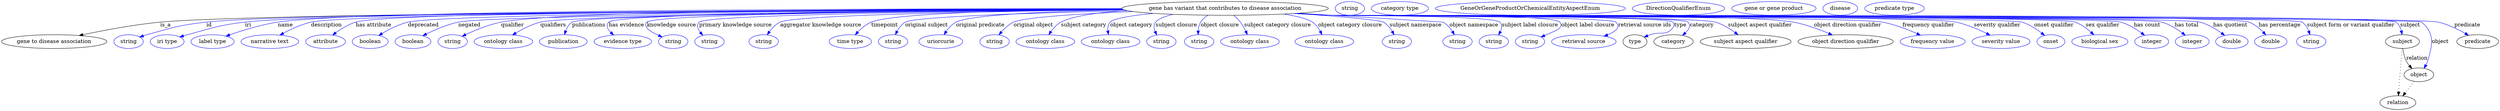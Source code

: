 digraph {
	graph [bb="0,0,6537.4,283"];
	node [label="\N"];
	"gene has variant that contributes to disease association"	[height=0.5,
		label="gene has variant that contributes to disease association",
		pos="3202.8,265",
		width=7.5104];
	"gene to disease association"	[height=0.5,
		pos="137.79,178",
		width=3.8274];
	"gene has variant that contributes to disease association" -> "gene to disease association"	[label=is_a,
		lp="428.79,221.5",
		pos="e,202.84,193.9 2933.6,263.17 2283,260.79 660.38,252.54 414.79,229 345.87,222.39 268.39,207.78 212.94,196.05"];
	id	[color=blue,
		height=0.5,
		label=string,
		pos="331.79,178",
		width=1.0652];
	"gene has variant that contributes to disease association" -> id	[color=blue,
		label=id,
		lp="542.79,221.5",
		pos="e,360.78,189.96 2933.1,263.45 2302.9,261.74 768.85,254.93 535.79,229 465.35,221.16 448,215.2 379.79,196 376.68,195.13 373.49,194.15 \
370.29,193.13",
		style=solid];
	iri	[color=blue,
		height=0.5,
		label="iri type",
		pos="432.79,178",
		width=1.2277];
	"gene has variant that contributes to disease association" -> iri	[color=blue,
		label=iri,
		lp="644.79,221.5",
		pos="e,465.72,190.1 2933.4,263.4 2321,261.59 859.72,254.62 636.79,229 568.54,221.16 552.12,213.84 485.79,196 482.42,195.09 478.95,194.11 \
475.47,193.08",
		style=solid];
	name	[color=blue,
		height=0.5,
		label="label type",
		pos="551.79,178",
		width=1.5707];
	"gene has variant that contributes to disease association" -> name	[color=blue,
		label=name,
		lp="742.79,221.5",
		pos="e,586.86,192.29 2932.3,264.3 2334.4,264.38 936.06,261.08 722.79,229 678.94,222.41 630.58,207.52 596.51,195.69",
		style=solid];
	description	[color=blue,
		height=0.5,
		label="narrative text",
		pos="701.79,178",
		width=2.0943];
	"gene has variant that contributes to disease association" -> description	[color=blue,
		label=description,
		lp="849.29,221.5",
		pos="e,727.92,195.05 2933.7,263.09 2329.7,260.63 910.62,252.4 808.79,229 783.49,223.19 757.04,210.89 736.77,199.95",
		style=solid];
	"has attribute"	[color=blue,
		height=0.5,
		label=attribute,
		pos="846.79,178",
		width=1.4443];
	"gene has variant that contributes to disease association" -> "has attribute"	[color=blue,
		label="has attribute",
		lp="972.79,221.5",
		pos="e,865.43,195.01 2932.8,263.76 2350.3,262.69 1020.3,257.18 925.79,229 906.8,223.34 887.97,211.71 873.45,201.09",
		style=solid];
	deprecated	[color=blue,
		height=0.5,
		label=boolean,
		pos="963.79,178",
		width=1.2999];
	"gene has variant that contributes to disease association" -> deprecated	[color=blue,
		label=deprecated,
		lp="1103.3,221.5",
		pos="e,986.23,194.06 2934.4,262.81 2379.9,259.9 1151.9,251.01 1062.8,229 1038.7,223.05 1013.8,210.42 994.94,199.34",
		style=solid];
	negated	[color=blue,
		height=0.5,
		label=boolean,
		pos="1075.8,178",
		width=1.2999];
	"gene has variant that contributes to disease association" -> negated	[color=blue,
		label=negated,
		lp="1222.8,221.5",
		pos="e,1101.6,193.34 2936,262.05 2408.8,257.81 1277.3,246.73 1193.8,229 1164.5,222.79 1133.4,209.31 1110.5,197.91",
		style=solid];
	qualifier	[color=blue,
		height=0.5,
		label=string,
		pos="1178.8,178",
		width=1.0652];
	"gene has variant that contributes to disease association" -> qualifier	[color=blue,
		label=qualifier,
		lp="1335.8,221.5",
		pos="e,1203.8,191.92 2932.1,264.33 2445.9,264.12 1460.5,259.84 1305.8,229 1273,222.47 1237.8,207.97 1212.8,196.25",
		style=solid];
	qualifiers	[color=blue,
		height=0.5,
		label="ontology class",
		pos="1311.8,178",
		width=2.1304];
	"gene has variant that contributes to disease association" -> qualifiers	[color=blue,
		label=qualifiers,
		lp="1442.3,221.5",
		pos="e,1335.7,195.25 2936.1,261.97 2454.2,257.85 1481.3,247.33 1408.8,229 1386.1,223.26 1362.7,211.43 1344.6,200.71",
		style=solid];
	publications	[color=blue,
		height=0.5,
		label=publication,
		pos="1468.8,178",
		width=1.7332];
	"gene has variant that contributes to disease association" -> publications	[color=blue,
		label=publications,
		lp="1535.8,221.5",
		pos="e,1471.9,196.47 2935.5,262.15 2461.7,258.38 1521.5,248.46 1491.8,229 1483.8,223.75 1478.5,214.94 1475.1,206.17",
		style=solid];
	"has evidence"	[color=blue,
		height=0.5,
		label="evidence type",
		pos="1624.8,178",
		width=2.0943];
	"gene has variant that contributes to disease association" -> "has evidence"	[color=blue,
		label="has evidence",
		lp="1634.3,221.5",
		pos="e,1600.7,195.2 2934,262.93 2480.8,260.48 1611,252.69 1587.8,229 1579.8,220.84 1584.7,210.89 1593.3,202.02",
		style=solid];
	"knowledge source"	[color=blue,
		height=0.5,
		label=string,
		pos="1756.8,178",
		width=1.0652];
	"gene has variant that contributes to disease association" -> "knowledge source"	[color=blue,
		label="knowledge source",
		lp="1752.3,221.5",
		pos="e,1727.9,190.05 2934.9,262.52 2505.6,259.51 1709.2,250.96 1687.8,229 1683.1,224.23 1684.3,219.68 1687.8,214 1691.6,207.77 1704.7,\
200.51 1718.4,194.22",
		style=solid];
	"primary knowledge source"	[color=blue,
		height=0.5,
		label=string,
		pos="1851.8,178",
		width=1.0652];
	"gene has variant that contributes to disease association" -> "primary knowledge source"	[color=blue,
		label="primary knowledge source",
		lp="1919.8,221.5",
		pos="e,1834.2,194.4 2936.4,261.88 2541.3,258.08 1843.9,248.62 1824.8,229 1817.3,221.35 1821,211.23 1827.7,202.09",
		style=solid];
	"aggregator knowledge source"	[color=blue,
		height=0.5,
		label=string,
		pos="1993.8,178",
		width=1.0652];
	"gene has variant that contributes to disease association" -> "aggregator knowledge source"	[color=blue,
		label="aggregator knowledge source",
		lp="2143.3,221.5",
		pos="e,2003,195.75 2937.8,261.43 2606.2,257.42 2076.7,248.07 2036.8,229 2025.4,223.58 2015.9,213.61 2008.7,203.99",
		style=solid];
	timepoint	[color=blue,
		height=0.5,
		label="time type",
		pos="2220.8,178",
		width=1.5346];
	"gene has variant that contributes to disease association" -> timepoint	[color=blue,
		label=timepoint,
		lp="2310.8,221.5",
		pos="e,2233.7,195.79 2933.8,263.19 2681.8,260.92 2335.4,253.33 2275.8,229 2262.4,223.53 2250.2,213.27 2240.7,203.46",
		style=solid];
	"original subject"	[color=blue,
		height=0.5,
		label=string,
		pos="2332.8,178",
		width=1.0652];
	"gene has variant that contributes to disease association" -> "original subject"	[color=blue,
		label="original subject",
		lp="2420.8,221.5",
		pos="e,2338.8,196.07 2947.5,259.03 2710.3,253.53 2390,243.49 2364.8,229 2355.4,223.61 2348.3,214.23 2343.3,205.04",
		style=solid];
	"original predicate"	[color=blue,
		height=0.5,
		label=uriorcurie,
		pos="2457.8,178",
		width=1.5887];
	"gene has variant that contributes to disease association" -> "original predicate"	[color=blue,
		label="original predicate",
		lp="2561.3,221.5",
		pos="e,2466.4,196.13 2938.1,261.29 2754.8,257.64 2537,249.07 2497.8,229 2487.2,223.57 2478.4,213.93 2471.9,204.54",
		style=solid];
	"original object"	[color=blue,
		height=0.5,
		label=string,
		pos="2598.8,178",
		width=1.0652];
	"gene has variant that contributes to disease association" -> "original object"	[color=blue,
		label="original object",
		lp="2700.3,221.5",
		pos="e,2610.3,195.65 2962.6,256.68 2826.7,251.14 2678,242.2 2648.8,229 2636.4,223.39 2625.3,213.26 2616.8,203.57",
		style=solid];
	"subject category"	[color=blue,
		height=0.5,
		label="ontology class",
		pos="2731.8,178",
		width=2.1304];
	"gene has variant that contributes to disease association" -> "subject category"	[color=blue,
		label="subject category",
		lp="2832.3,221.5",
		pos="e,2740.8,196 2945,259.55 2872.4,254.68 2804.5,245.6 2772.8,229 2762.1,223.42 2753.2,213.74 2746.4,204.38",
		style=solid];
	"object category"	[color=blue,
		height=0.5,
		label="ontology class",
		pos="2902.8,178",
		width=2.1304];
	"gene has variant that contributes to disease association" -> "object category"	[color=blue,
		label="object category",
		lp="2957.3,221.5",
		pos="e,2897.1,196.32 3015.5,252 2959.6,246.5 2910.6,238.95 2901.8,229 2896.3,222.89 2895,214.51 2895.6,206.35",
		style=solid];
	"subject closure"	[color=blue,
		height=0.5,
		label=string,
		pos="3035.8,178",
		width=1.0652];
	"gene has variant that contributes to disease association" -> "subject closure"	[color=blue,
		label="subject closure",
		lp="3075.3,221.5",
		pos="e,3023.8,195.4 3066.4,249.38 3045.3,244.42 3028.1,237.81 3020.8,229 3015.1,222.1 3016,213.07 3019.3,204.59",
		style=solid];
	"object closure"	[color=blue,
		height=0.5,
		label=string,
		pos="3134.8,178",
		width=1.0652];
	"gene has variant that contributes to disease association" -> "object closure"	[color=blue,
		label="object closure",
		lp="3188.8,221.5",
		pos="e,3132.3,196.04 3158.2,247.2 3150.6,242.43 3143.6,236.44 3138.8,229 3134.4,222.29 3132.7,213.97 3132.2,206.05",
		style=solid];
	"subject category closure"	[color=blue,
		height=0.5,
		label="ontology class",
		pos="3267.8,178",
		width=2.1304];
	"gene has variant that contributes to disease association" -> "subject category closure"	[color=blue,
		label="subject category closure",
		lp="3340.3,221.5",
		pos="e,3261.2,196.16 3225.4,246.87 3231.5,241.57 3237.8,235.43 3242.8,229 3248.3,221.9 3253.1,213.41 3256.9,205.46",
		style=solid];
	"object category closure"	[color=blue,
		height=0.5,
		label="ontology class",
		pos="3462.8,178",
		width=2.1304];
	"gene has variant that contributes to disease association" -> "object category closure"	[color=blue,
		label="object category closure",
		lp="3530.3,221.5",
		pos="e,3456.6,196.12 3356.7,250.16 3389.2,245.03 3417.9,238.14 3431.8,229 3440.5,223.23 3447.2,214.08 3452.1,205.17",
		style=solid];
	"subject namespace"	[color=blue,
		height=0.5,
		label=string,
		pos="3652.8,178",
		width=1.0652];
	"gene has variant that contributes to disease association" -> "subject namespace"	[color=blue,
		label="subject namespace",
		lp="3701.8,221.5",
		pos="e,3645.7,195.94 3388.3,251.87 3493.9,244.36 3607.3,235.05 3617.8,229 3627.4,223.45 3635.1,214.04 3640.7,204.87",
		style=solid];
	"object namespace"	[color=blue,
		height=0.5,
		label=string,
		pos="3811.8,178",
		width=1.0652];
	"gene has variant that contributes to disease association" -> "object namespace"	[color=blue,
		label="object namespace",
		lp="3854.8,221.5",
		pos="e,3803.7,196.06 3395.1,252.33 3560.7,242.26 3773.3,229.29 3773.8,229 3784,223.55 3792.3,214.02 3798.5,204.74",
		style=solid];
	"subject label closure"	[color=blue,
		height=0.5,
		label=string,
		pos="3906.8,178",
		width=1.0652];
	"gene has variant that contributes to disease association" -> "subject label closure"	[color=blue,
		label="subject label closure",
		lp="4001.8,221.5",
		pos="e,3919.4,195.29 3391,252.06 3421.7,250.26 3453.1,248.51 3482.8,247 3507.2,245.76 3905.8,246.65 3922.8,229 3929.3,222.27 3928,212.92 \
3924.1,204.12",
		style=solid];
	"object label closure"	[color=blue,
		height=0.5,
		label=string,
		pos="4001.8,178",
		width=1.0652];
	"gene has variant that contributes to disease association" -> "object label closure"	[color=blue,
		label="object label closure",
		lp="4153.3,221.5",
		pos="e,4030.6,190.14 3388.8,251.91 3420.1,250.1 3452.4,248.38 3482.8,247 3515.9,245.49 4056.7,252.81 4079.8,229 4084.4,224.22 4083.4,\
219.6 4079.8,214 4077.3,210.08 4058.4,201.57 4039.8,193.92",
		style=solid];
	"retrieval source ids"	[color=blue,
		height=0.5,
		label="retrieval source",
		pos="4142.8,178",
		width=2.347];
	"gene has variant that contributes to disease association" -> "retrieval source ids"	[color=blue,
		label="retrieval source ids",
		lp="4302.3,221.5",
		pos="e,4195.6,192.14 3387.6,251.82 3419.4,250 3452,248.31 3482.8,247 3503.4,246.12 4212.3,243.79 4226.8,229 4240.1,215.35 4225.6,204.05 \
4205,195.67",
		style=solid];
	type	[height=0.5,
		pos="4276.8,178",
		width=0.86659];
	"gene has variant that contributes to disease association" -> type	[color=blue,
		label=type,
		lp="4395.8,221.5",
		pos="e,4300.9,189.44 3386.5,251.78 3418.6,249.95 3451.6,248.26 3482.8,247 3507.6,246 4358.4,246.72 4375.8,229 4380.5,224.24 4379.7,219.37 \
4375.8,214 4359.8,192.27 4343.2,205.18 4317.8,196 4315.4,195.13 4312.9,194.2 4310.4,193.24",
		style=solid];
	category	[height=0.5,
		pos="4377.8,178",
		width=1.4263];
	"gene has variant that contributes to disease association" -> category	[color=blue,
		label=category,
		lp="4452.3,221.5",
		pos="e,4401.3,194.23 3386.5,251.76 3418.6,249.93 3451.6,248.25 3482.8,247 3508.7,245.96 4397.6,247.51 4415.8,229 4424.2,220.44 4418.4,\
210.01 4409,200.89",
		style=solid];
	"subject aspect qualifier"	[height=0.5,
		pos="4565.8,178",
		width=3.3039];
	"gene has variant that contributes to disease association" -> "subject aspect qualifier"	[color=blue,
		label="subject aspect qualifier",
		lp="4604.3,221.5",
		pos="e,4546.2,195.98 3386.1,251.74 3418.3,249.91 3451.5,248.23 3482.8,247 3538.6,244.81 4434.3,245.18 4487.8,229 4505.9,223.52 4523.8,\
212.52 4537.9,202.24",
		style=solid];
	"object direction qualifier"	[height=0.5,
		pos="4827.8,178",
		width=3.4664];
	"gene has variant that contributes to disease association" -> "object direction qualifier"	[color=blue,
		label="object direction qualifier",
		lp="4833.8,221.5",
		pos="e,4793.2,195.42 3385.4,251.71 3417.8,249.87 3451.3,248.19 3482.8,247 3617,241.93 4559.7,253.53 4691.8,229 4723.6,223.09 4757.8,210.49 \
4784,199.41",
		style=solid];
	"frequency qualifier"	[color=blue,
		height=0.5,
		label="frequency value",
		pos="5055.8,178",
		width=2.3651];
	"gene has variant that contributes to disease association" -> "frequency qualifier"	[color=blue,
		label="frequency qualifier",
		lp="5045.8,221.5",
		pos="e,5024.1,194.83 3385,251.66 3417.5,249.82 3451.2,248.16 3482.8,247 3562.9,244.07 4847.1,244.13 4925.8,229 4956.7,223.05 4989.9,210.2 \
5014.9,199.01",
		style=solid];
	"severity qualifier"	[color=blue,
		height=0.5,
		label="severity value",
		pos="5234.8,178",
		width=2.1123];
	"gene has variant that contributes to disease association" -> "severity qualifier"	[color=blue,
		label="severity qualifier",
		lp="5225.8,221.5",
		pos="e,5206.5,194.84 3384.6,251.65 3417.3,249.8 3451,248.14 3482.8,247 3573.6,243.75 5028.9,247.71 5117.8,229 5145.6,223.15 5175,210.55 \
5197.4,199.47",
		style=solid];
	"onset qualifier"	[color=blue,
		height=0.5,
		label=onset,
		pos="5364.8,178",
		width=1.011];
	"gene has variant that contributes to disease association" -> "onset qualifier"	[color=blue,
		label="onset qualifier",
		lp="5373.3,221.5",
		pos="e,5348.4,194.3 3384.2,251.64 3417,249.79 3450.9,248.13 3482.8,247 3533,245.23 5242.8,243.94 5290.8,229 5309.1,223.31 5326.9,211.49 \
5340.5,200.77",
		style=solid];
	"sex qualifier"	[color=blue,
		height=0.5,
		label="biological sex",
		pos="5492.8,178",
		width=2.0401];
	"gene has variant that contributes to disease association" -> "sex qualifier"	[color=blue,
		label="sex qualifier",
		lp="5500.8,221.5",
		pos="e,5477.5,195.74 3384.2,251.62 3417,249.77 3450.9,248.11 3482.8,247 3536.8,245.11 5377.8,246.84 5428.8,229 5444.3,223.6 5458.9,212.8 \
5470.2,202.61",
		style=solid];
	"has count"	[color=blue,
		height=0.5,
		label=integer,
		pos="5628.8,178",
		width=1.2277];
	"gene has variant that contributes to disease association" -> "has count"	[color=blue,
		label="has count",
		lp="5616.8,221.5",
		pos="e,5610.5,194.57 3383.8,251.63 3416.8,249.77 3450.8,248.11 3482.8,247 3540.1,245.01 5493.7,245.06 5548.8,229 5568.2,223.33 5587.6,\
211.46 5602.4,200.71",
		style=solid];
	"has total"	[color=blue,
		height=0.5,
		label=integer,
		pos="5734.8,178",
		width=1.2277];
	"gene has variant that contributes to disease association" -> "has total"	[color=blue,
		label="has total",
		lp="5720.3,221.5",
		pos="e,5716.8,194.57 3383.8,251.62 3416.8,249.76 3450.8,248.1 3482.8,247 3543.1,244.92 5597.9,246.05 5655.8,229 5675.1,223.33 5694.1,\
211.46 5708.7,200.71",
		style=solid];
	"has quotient"	[color=blue,
		height=0.5,
		label=double,
		pos="5838.8,178",
		width=1.1735];
	"gene has variant that contributes to disease association" -> "has quotient"	[color=blue,
		label="has quotient",
		lp="5834.8,221.5",
		pos="e,5820.1,194.33 3383.8,251.61 3416.8,249.75 3450.8,248.1 3482.8,247 3545.9,244.84 5695,246.15 5755.8,229 5776,223.31 5796.1,211.32 \
5811.6,200.51",
		style=solid];
	"has percentage"	[color=blue,
		height=0.5,
		label=double,
		pos="5940.8,178",
		width=1.1735];
	"gene has variant that contributes to disease association" -> "has percentage"	[color=blue,
		label="has percentage",
		lp="5963.8,221.5",
		pos="e,5927.8,195.46 3383.8,251.6 3416.8,249.74 3450.8,248.09 3482.8,247 3549.4,244.73 5821.5,252.73 5883.8,229 5897.9,223.63 5910.8,\
213.02 5920.8,202.96",
		style=solid];
	"subject form or variant qualifier"	[color=blue,
		height=0.5,
		label=string,
		pos="6046.8,178",
		width=1.0652];
	"gene has variant that contributes to disease association" -> "subject form or variant qualifier"	[color=blue,
		label="subject form or variant qualifier",
		lp="6150.3,221.5",
		pos="e,6043.5,196.05 3383.5,251.61 3416.5,249.75 3450.7,248.09 3482.8,247 3518,245.81 5993,247.89 6022.8,229 6031.1,223.7 6036.7,214.59 \
6040.3,205.59",
		style=solid];
	subject	[height=0.5,
		pos="6285.8,178",
		width=1.2277];
	"gene has variant that contributes to disease association" -> subject	[color=blue,
		label=subject,
		lp="6305.8,221.5",
		pos="e,6284.8,196.36 3383.5,251.59 3416.5,249.73 3450.7,248.08 3482.8,247 3521.5,245.7 6237.4,251.63 6268.8,229 6276.2,223.68 6280.4,\
214.98 6282.8,206.31",
		style=solid];
	object	[height=0.5,
		pos="6328.8,91",
		width=1.0832];
	"gene has variant that contributes to disease association" -> object	[color=blue,
		label=object,
		lp="6384.8,178",
		pos="e,6342.2,108.09 3383.5,251.58 3416.5,249.73 3450.7,248.08 3482.8,247 3502.6,246.34 6320.6,241.73 6335.8,229 6371,199.52 6364.9,170.96 \
6351.8,127 6350.8,123.55 6349.3,120.13 6347.5,116.85",
		style=solid];
	predicate	[height=0.5,
		pos="6482.8,178",
		width=1.5165];
	"gene has variant that contributes to disease association" -> predicate	[color=blue,
		label=predicate,
		lp="6455.8,221.5",
		pos="e,6459,194.38 3383.5,251.58 3416.5,249.72 3450.7,248.07 3482.8,247 3563.2,244.31 6301.4,247.27 6379.8,229 6404.7,223.19 6430.6,210.6 \
6450.2,199.5",
		style=solid];
	association_type	[color=blue,
		height=0.5,
		label=string,
		pos="3529.8,265",
		width=1.0652];
	association_category	[color=blue,
		height=0.5,
		label="category type",
		pos="3660.8,265",
		width=2.0762];
	"gene to disease or phenotypic feature association_subject aspect qualifier"	[color=blue,
		height=0.5,
		label=GeneOrGeneProductOrChemicalEntityAspectEnum,
		pos="4002.8,265",
		width=6.9147];
	"gene to disease or phenotypic feature association_object direction qualifier"	[color=blue,
		height=0.5,
		label=DirectionQualifierEnum,
		pos="4390.8,265",
		width=3.358];
	subject -> object	[label=relation,
		lp="6323.8,134.5",
		pos="e,6310.9,107.23 6286.9,159.55 6288.1,149.57 6290.6,137.07 6295.8,127 6298,122.68 6300.9,118.52 6304.1,114.66"];
	relation	[height=0.5,
		pos="6273.8,18",
		width=1.2999];
	subject -> relation	[pos="e,6275.1,36.188 6284.5,159.79 6282.4,132.48 6278.3,78.994 6275.9,46.38",
		style=dotted];
	"gene has variant that contributes to disease association_subject"	[color=blue,
		height=0.5,
		label="gene or gene product",
		pos="4639.8,265",
		width=3.0692];
	object -> relation	[pos="e,6286.6,35.54 6316.3,73.889 6309.4,64.939 6300.6,53.617 6292.8,43.584",
		style=dotted];
	"gene has variant that contributes to disease association_object"	[color=blue,
		height=0.5,
		label=disease,
		pos="4813.8,265",
		width=1.2638];
	"gene has variant that contributes to disease association_predicate"	[color=blue,
		height=0.5,
		label="predicate type",
		pos="4954.8,265",
		width=2.1665];
}
